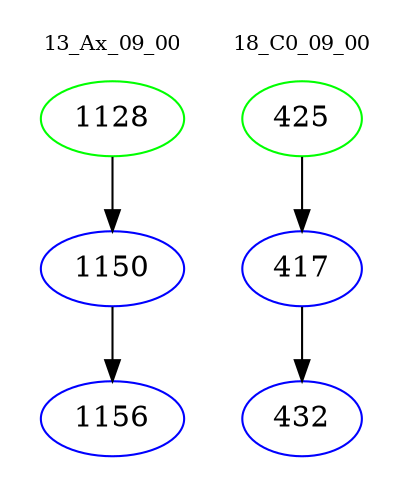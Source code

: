digraph{
subgraph cluster_0 {
color = white
label = "13_Ax_09_00";
fontsize=10;
T0_1128 [label="1128", color="green"]
T0_1128 -> T0_1150 [color="black"]
T0_1150 [label="1150", color="blue"]
T0_1150 -> T0_1156 [color="black"]
T0_1156 [label="1156", color="blue"]
}
subgraph cluster_1 {
color = white
label = "18_C0_09_00";
fontsize=10;
T1_425 [label="425", color="green"]
T1_425 -> T1_417 [color="black"]
T1_417 [label="417", color="blue"]
T1_417 -> T1_432 [color="black"]
T1_432 [label="432", color="blue"]
}
}
